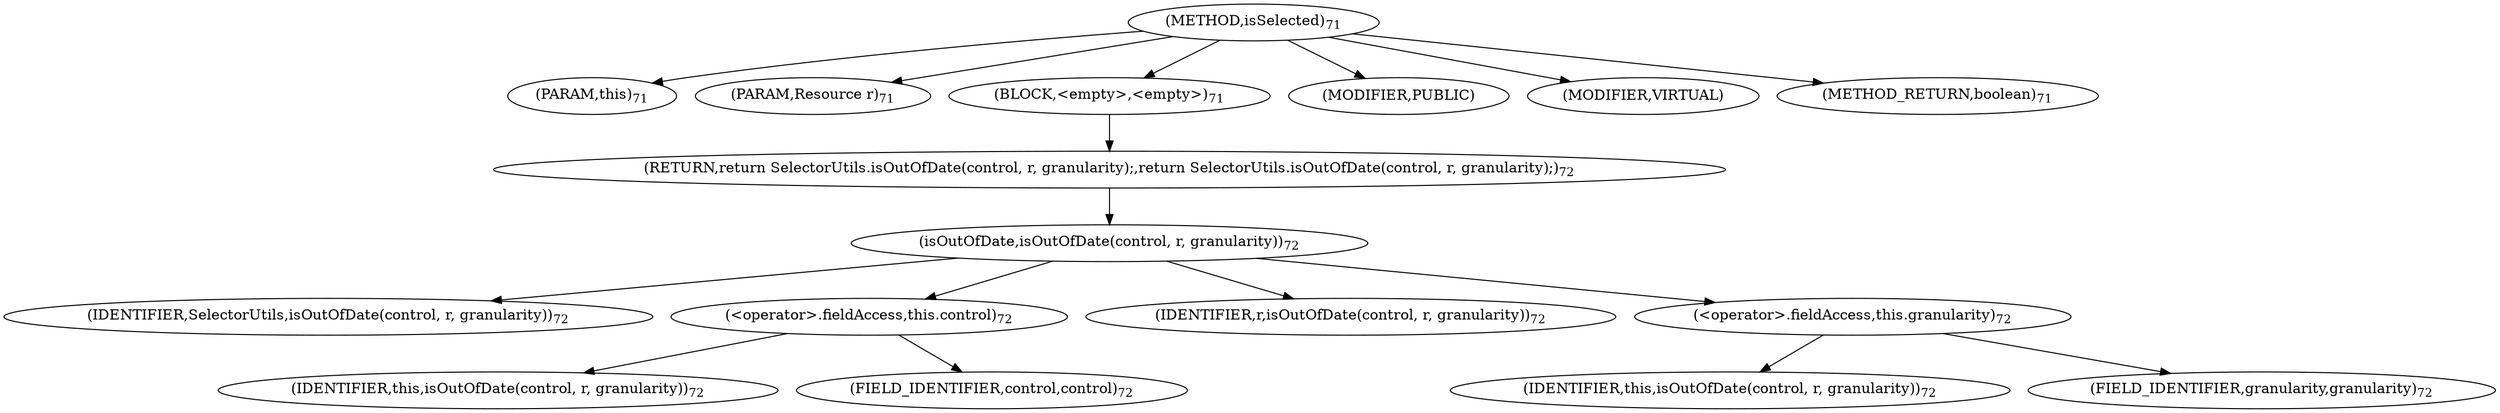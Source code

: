 digraph "isSelected" {  
"104" [label = <(METHOD,isSelected)<SUB>71</SUB>> ]
"105" [label = <(PARAM,this)<SUB>71</SUB>> ]
"106" [label = <(PARAM,Resource r)<SUB>71</SUB>> ]
"107" [label = <(BLOCK,&lt;empty&gt;,&lt;empty&gt;)<SUB>71</SUB>> ]
"108" [label = <(RETURN,return SelectorUtils.isOutOfDate(control, r, granularity);,return SelectorUtils.isOutOfDate(control, r, granularity);)<SUB>72</SUB>> ]
"109" [label = <(isOutOfDate,isOutOfDate(control, r, granularity))<SUB>72</SUB>> ]
"110" [label = <(IDENTIFIER,SelectorUtils,isOutOfDate(control, r, granularity))<SUB>72</SUB>> ]
"111" [label = <(&lt;operator&gt;.fieldAccess,this.control)<SUB>72</SUB>> ]
"112" [label = <(IDENTIFIER,this,isOutOfDate(control, r, granularity))<SUB>72</SUB>> ]
"113" [label = <(FIELD_IDENTIFIER,control,control)<SUB>72</SUB>> ]
"114" [label = <(IDENTIFIER,r,isOutOfDate(control, r, granularity))<SUB>72</SUB>> ]
"115" [label = <(&lt;operator&gt;.fieldAccess,this.granularity)<SUB>72</SUB>> ]
"116" [label = <(IDENTIFIER,this,isOutOfDate(control, r, granularity))<SUB>72</SUB>> ]
"117" [label = <(FIELD_IDENTIFIER,granularity,granularity)<SUB>72</SUB>> ]
"118" [label = <(MODIFIER,PUBLIC)> ]
"119" [label = <(MODIFIER,VIRTUAL)> ]
"120" [label = <(METHOD_RETURN,boolean)<SUB>71</SUB>> ]
  "104" -> "105" 
  "104" -> "106" 
  "104" -> "107" 
  "104" -> "118" 
  "104" -> "119" 
  "104" -> "120" 
  "107" -> "108" 
  "108" -> "109" 
  "109" -> "110" 
  "109" -> "111" 
  "109" -> "114" 
  "109" -> "115" 
  "111" -> "112" 
  "111" -> "113" 
  "115" -> "116" 
  "115" -> "117" 
}
